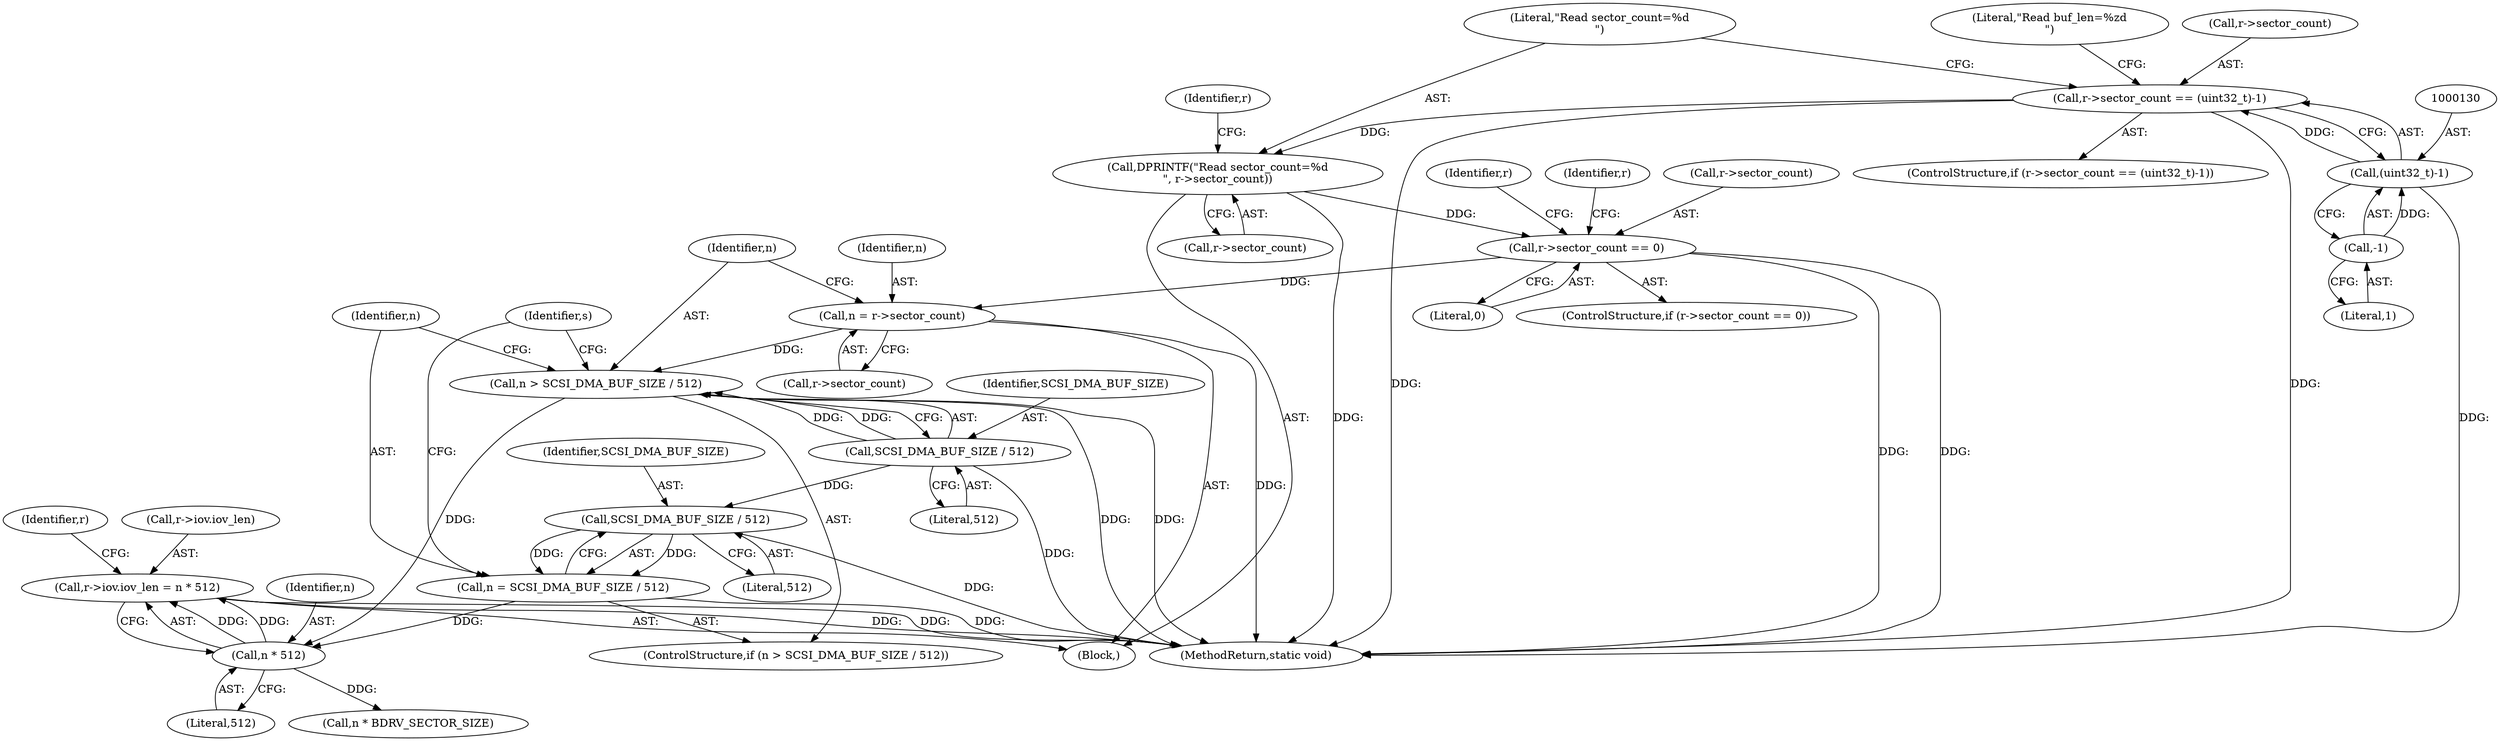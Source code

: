 digraph "0_qemu_103b40f51e4012b3b0ad20f615562a1806d7f49a_0@pointer" {
"1000227" [label="(Call,r->iov.iov_len = n * 512)"];
"1000233" [label="(Call,n * 512)"];
"1000208" [label="(Call,n > SCSI_DMA_BUF_SIZE / 512)"];
"1000202" [label="(Call,n = r->sector_count)"];
"1000163" [label="(Call,r->sector_count == 0)"];
"1000157" [label="(Call,DPRINTF(\"Read sector_count=%d\n\", r->sector_count))"];
"1000125" [label="(Call,r->sector_count == (uint32_t)-1)"];
"1000129" [label="(Call,(uint32_t)-1)"];
"1000131" [label="(Call,-1)"];
"1000210" [label="(Call,SCSI_DMA_BUF_SIZE / 512)"];
"1000213" [label="(Call,n = SCSI_DMA_BUF_SIZE / 512)"];
"1000215" [label="(Call,SCSI_DMA_BUF_SIZE / 512)"];
"1000208" [label="(Call,n > SCSI_DMA_BUF_SIZE / 512)"];
"1000104" [label="(Block,)"];
"1000204" [label="(Call,r->sector_count)"];
"1000126" [label="(Call,r->sector_count)"];
"1000228" [label="(Call,r->iov.iov_len)"];
"1000157" [label="(Call,DPRINTF(\"Read sector_count=%d\n\", r->sector_count))"];
"1000211" [label="(Identifier,SCSI_DMA_BUF_SIZE)"];
"1000124" [label="(ControlStructure,if (r->sector_count == (uint32_t)-1))"];
"1000233" [label="(Call,n * 512)"];
"1000216" [label="(Identifier,SCSI_DMA_BUF_SIZE)"];
"1000172" [label="(Identifier,r)"];
"1000158" [label="(Literal,\"Read sector_count=%d\n\")"];
"1000239" [label="(Identifier,r)"];
"1000132" [label="(Literal,1)"];
"1000234" [label="(Identifier,n)"];
"1000291" [label="(MethodReturn,static void)"];
"1000164" [label="(Call,r->sector_count)"];
"1000180" [label="(Identifier,r)"];
"1000162" [label="(ControlStructure,if (r->sector_count == 0))"];
"1000202" [label="(Call,n = r->sector_count)"];
"1000235" [label="(Literal,512)"];
"1000129" [label="(Call,(uint32_t)-1)"];
"1000220" [label="(Identifier,s)"];
"1000131" [label="(Call,-1)"];
"1000215" [label="(Call,SCSI_DMA_BUF_SIZE / 512)"];
"1000135" [label="(Literal,\"Read buf_len=%zd\n\")"];
"1000209" [label="(Identifier,n)"];
"1000214" [label="(Identifier,n)"];
"1000212" [label="(Literal,512)"];
"1000227" [label="(Call,r->iov.iov_len = n * 512)"];
"1000210" [label="(Call,SCSI_DMA_BUF_SIZE / 512)"];
"1000159" [label="(Call,r->sector_count)"];
"1000163" [label="(Call,r->sector_count == 0)"];
"1000213" [label="(Call,n = SCSI_DMA_BUF_SIZE / 512)"];
"1000217" [label="(Literal,512)"];
"1000203" [label="(Identifier,n)"];
"1000254" [label="(Call,n * BDRV_SECTOR_SIZE)"];
"1000165" [label="(Identifier,r)"];
"1000125" [label="(Call,r->sector_count == (uint32_t)-1)"];
"1000167" [label="(Literal,0)"];
"1000207" [label="(ControlStructure,if (n > SCSI_DMA_BUF_SIZE / 512))"];
"1000227" -> "1000104"  [label="AST: "];
"1000227" -> "1000233"  [label="CFG: "];
"1000228" -> "1000227"  [label="AST: "];
"1000233" -> "1000227"  [label="AST: "];
"1000239" -> "1000227"  [label="CFG: "];
"1000227" -> "1000291"  [label="DDG: "];
"1000227" -> "1000291"  [label="DDG: "];
"1000233" -> "1000227"  [label="DDG: "];
"1000233" -> "1000227"  [label="DDG: "];
"1000233" -> "1000235"  [label="CFG: "];
"1000234" -> "1000233"  [label="AST: "];
"1000235" -> "1000233"  [label="AST: "];
"1000208" -> "1000233"  [label="DDG: "];
"1000213" -> "1000233"  [label="DDG: "];
"1000233" -> "1000254"  [label="DDG: "];
"1000208" -> "1000207"  [label="AST: "];
"1000208" -> "1000210"  [label="CFG: "];
"1000209" -> "1000208"  [label="AST: "];
"1000210" -> "1000208"  [label="AST: "];
"1000214" -> "1000208"  [label="CFG: "];
"1000220" -> "1000208"  [label="CFG: "];
"1000208" -> "1000291"  [label="DDG: "];
"1000208" -> "1000291"  [label="DDG: "];
"1000202" -> "1000208"  [label="DDG: "];
"1000210" -> "1000208"  [label="DDG: "];
"1000210" -> "1000208"  [label="DDG: "];
"1000202" -> "1000104"  [label="AST: "];
"1000202" -> "1000204"  [label="CFG: "];
"1000203" -> "1000202"  [label="AST: "];
"1000204" -> "1000202"  [label="AST: "];
"1000209" -> "1000202"  [label="CFG: "];
"1000202" -> "1000291"  [label="DDG: "];
"1000163" -> "1000202"  [label="DDG: "];
"1000163" -> "1000162"  [label="AST: "];
"1000163" -> "1000167"  [label="CFG: "];
"1000164" -> "1000163"  [label="AST: "];
"1000167" -> "1000163"  [label="AST: "];
"1000172" -> "1000163"  [label="CFG: "];
"1000180" -> "1000163"  [label="CFG: "];
"1000163" -> "1000291"  [label="DDG: "];
"1000163" -> "1000291"  [label="DDG: "];
"1000157" -> "1000163"  [label="DDG: "];
"1000157" -> "1000104"  [label="AST: "];
"1000157" -> "1000159"  [label="CFG: "];
"1000158" -> "1000157"  [label="AST: "];
"1000159" -> "1000157"  [label="AST: "];
"1000165" -> "1000157"  [label="CFG: "];
"1000157" -> "1000291"  [label="DDG: "];
"1000125" -> "1000157"  [label="DDG: "];
"1000125" -> "1000124"  [label="AST: "];
"1000125" -> "1000129"  [label="CFG: "];
"1000126" -> "1000125"  [label="AST: "];
"1000129" -> "1000125"  [label="AST: "];
"1000135" -> "1000125"  [label="CFG: "];
"1000158" -> "1000125"  [label="CFG: "];
"1000125" -> "1000291"  [label="DDG: "];
"1000125" -> "1000291"  [label="DDG: "];
"1000129" -> "1000125"  [label="DDG: "];
"1000129" -> "1000131"  [label="CFG: "];
"1000130" -> "1000129"  [label="AST: "];
"1000131" -> "1000129"  [label="AST: "];
"1000129" -> "1000291"  [label="DDG: "];
"1000131" -> "1000129"  [label="DDG: "];
"1000131" -> "1000132"  [label="CFG: "];
"1000132" -> "1000131"  [label="AST: "];
"1000210" -> "1000212"  [label="CFG: "];
"1000211" -> "1000210"  [label="AST: "];
"1000212" -> "1000210"  [label="AST: "];
"1000210" -> "1000291"  [label="DDG: "];
"1000210" -> "1000215"  [label="DDG: "];
"1000213" -> "1000207"  [label="AST: "];
"1000213" -> "1000215"  [label="CFG: "];
"1000214" -> "1000213"  [label="AST: "];
"1000215" -> "1000213"  [label="AST: "];
"1000220" -> "1000213"  [label="CFG: "];
"1000213" -> "1000291"  [label="DDG: "];
"1000215" -> "1000213"  [label="DDG: "];
"1000215" -> "1000213"  [label="DDG: "];
"1000215" -> "1000217"  [label="CFG: "];
"1000216" -> "1000215"  [label="AST: "];
"1000217" -> "1000215"  [label="AST: "];
"1000215" -> "1000291"  [label="DDG: "];
}
